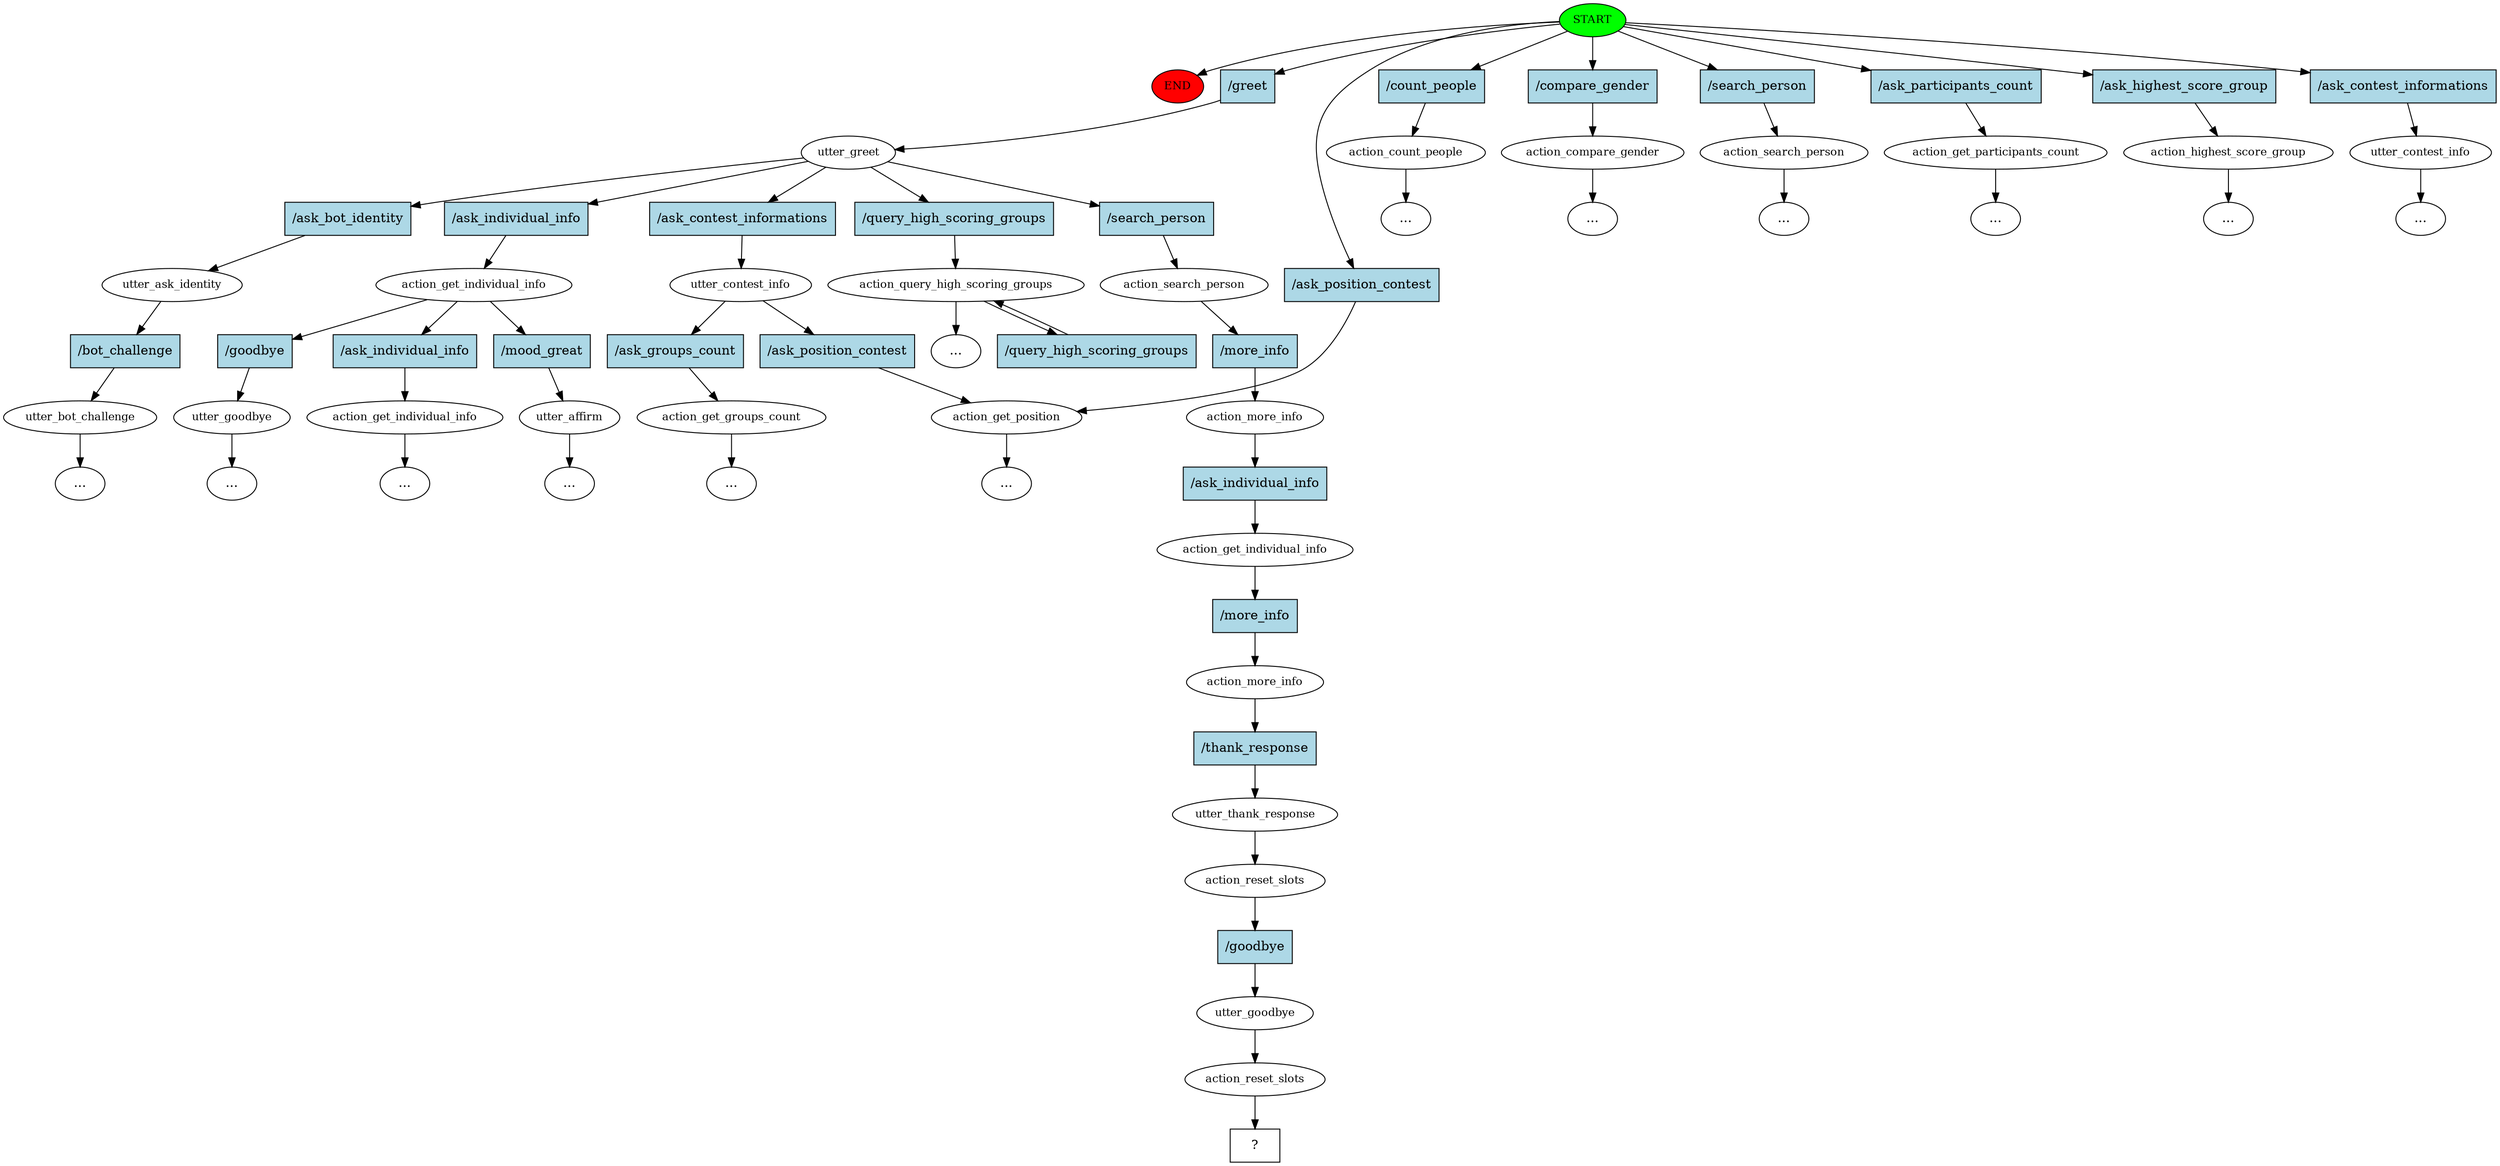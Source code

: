 digraph  {
0 [class="start active", fillcolor=green, fontsize=12, label=START, style=filled];
"-1" [class=end, fillcolor=red, fontsize=12, label=END, style=filled];
1 [class=active, fontsize=12, label=utter_greet];
2 [class="", fontsize=12, label=utter_ask_identity];
3 [class="", fontsize=12, label=utter_bot_challenge];
"-3" [class=ellipsis, label="..."];
4 [class="", fontsize=12, label=action_count_people];
"-5" [class=ellipsis, label="..."];
6 [class="", fontsize=12, label=action_compare_gender];
"-6" [class=ellipsis, label="..."];
7 [class="", fontsize=12, label=action_search_person];
"-7" [class=ellipsis, label="..."];
9 [class="", fontsize=12, label=action_get_individual_info];
10 [class="", fontsize=12, label=utter_affirm];
"-8" [class=ellipsis, label="..."];
12 [class="", fontsize=12, label=utter_contest_info];
13 [class="", fontsize=12, label=action_get_groups_count];
"-9" [class=ellipsis, label="..."];
14 [class="", fontsize=12, label=action_get_participants_count];
"-10" [class=ellipsis, label="..."];
15 [class="", fontsize=12, label=action_highest_score_group];
"-11" [class=ellipsis, label="..."];
16 [class="", fontsize=12, label=utter_contest_info];
"-12" [class=ellipsis, label="..."];
17 [class="", fontsize=12, label=action_get_position];
20 [class="", fontsize=12, label=action_get_individual_info];
"-14" [class=ellipsis, label="..."];
"-15" [class=ellipsis, label="..."];
26 [class="", fontsize=12, label=utter_goodbye];
"-16" [class=ellipsis, label="..."];
28 [class="", fontsize=12, label=action_query_high_scoring_groups];
"-17" [class=ellipsis, label="..."];
31 [class=active, fontsize=12, label=action_search_person];
32 [class=active, fontsize=12, label=action_more_info];
33 [class=active, fontsize=12, label=action_get_individual_info];
34 [class=active, fontsize=12, label=action_more_info];
35 [class=active, fontsize=12, label=utter_thank_response];
36 [class=active, fontsize=12, label=action_reset_slots];
37 [class=active, fontsize=12, label=utter_goodbye];
38 [class=active, fontsize=12, label=action_reset_slots];
39 [class="intent dashed active", label="  ?  ", shape=rect];
40 [class="intent active", fillcolor=lightblue, label="/greet", shape=rect, style=filled];
41 [class=intent, fillcolor=lightblue, label="/count_people", shape=rect, style=filled];
42 [class=intent, fillcolor=lightblue, label="/compare_gender", shape=rect, style=filled];
43 [class=intent, fillcolor=lightblue, label="/search_person", shape=rect, style=filled];
44 [class=intent, fillcolor=lightblue, label="/ask_participants_count", shape=rect, style=filled];
45 [class=intent, fillcolor=lightblue, label="/ask_highest_score_group", shape=rect, style=filled];
46 [class=intent, fillcolor=lightblue, label="/ask_contest_informations", shape=rect, style=filled];
47 [class=intent, fillcolor=lightblue, label="/ask_position_contest", shape=rect, style=filled];
48 [class=intent, fillcolor=lightblue, label="/ask_bot_identity", shape=rect, style=filled];
49 [class=intent, fillcolor=lightblue, label="/ask_individual_info", shape=rect, style=filled];
50 [class=intent, fillcolor=lightblue, label="/ask_contest_informations", shape=rect, style=filled];
51 [class=intent, fillcolor=lightblue, label="/query_high_scoring_groups", shape=rect, style=filled];
52 [class="intent active", fillcolor=lightblue, label="/search_person", shape=rect, style=filled];
53 [class=intent, fillcolor=lightblue, label="/bot_challenge", shape=rect, style=filled];
54 [class=intent, fillcolor=lightblue, label="/mood_great", shape=rect, style=filled];
55 [class=intent, fillcolor=lightblue, label="/ask_individual_info", shape=rect, style=filled];
56 [class=intent, fillcolor=lightblue, label="/goodbye", shape=rect, style=filled];
57 [class=intent, fillcolor=lightblue, label="/ask_groups_count", shape=rect, style=filled];
58 [class=intent, fillcolor=lightblue, label="/ask_position_contest", shape=rect, style=filled];
59 [class=intent, fillcolor=lightblue, label="/query_high_scoring_groups", shape=rect, style=filled];
60 [class="intent active", fillcolor=lightblue, label="/more_info", shape=rect, style=filled];
61 [class="intent active", fillcolor=lightblue, label="/ask_individual_info", shape=rect, style=filled];
62 [class="intent active", fillcolor=lightblue, label="/more_info", shape=rect, style=filled];
63 [class="intent active", fillcolor=lightblue, label="/thank_response", shape=rect, style=filled];
64 [class="intent active", fillcolor=lightblue, label="/goodbye", shape=rect, style=filled];
0 -> "-1"  [class="", key=NONE, label=""];
0 -> 40  [class=active, key=0];
0 -> 41  [class="", key=0];
0 -> 42  [class="", key=0];
0 -> 43  [class="", key=0];
0 -> 44  [class="", key=0];
0 -> 45  [class="", key=0];
0 -> 46  [class="", key=0];
0 -> 47  [class="", key=0];
1 -> 48  [class="", key=0];
1 -> 49  [class="", key=0];
1 -> 50  [class="", key=0];
1 -> 51  [class="", key=0];
1 -> 52  [class=active, key=0];
2 -> 53  [class="", key=0];
3 -> "-3"  [class="", key=NONE, label=""];
4 -> "-5"  [class="", key=NONE, label=""];
6 -> "-6"  [class="", key=NONE, label=""];
7 -> "-7"  [class="", key=NONE, label=""];
9 -> 54  [class="", key=0];
9 -> 55  [class="", key=0];
9 -> 56  [class="", key=0];
10 -> "-8"  [class="", key=NONE, label=""];
12 -> 57  [class="", key=0];
12 -> 58  [class="", key=0];
13 -> "-9"  [class="", key=NONE, label=""];
14 -> "-10"  [class="", key=NONE, label=""];
15 -> "-11"  [class="", key=NONE, label=""];
16 -> "-12"  [class="", key=NONE, label=""];
17 -> "-15"  [class="", key=NONE, label=""];
20 -> "-14"  [class="", key=NONE, label=""];
26 -> "-16"  [class="", key=NONE, label=""];
28 -> "-17"  [class="", key=NONE, label=""];
28 -> 59  [class="", key=0];
31 -> 60  [class=active, key=0];
32 -> 61  [class=active, key=0];
33 -> 62  [class=active, key=0];
34 -> 63  [class=active, key=0];
35 -> 36  [class=active, key=NONE, label=""];
36 -> 64  [class=active, key=0];
37 -> 38  [class=active, key=NONE, label=""];
38 -> 39  [class=active, key=NONE, label=""];
40 -> 1  [class=active, key=0];
41 -> 4  [class="", key=0];
42 -> 6  [class="", key=0];
43 -> 7  [class="", key=0];
44 -> 14  [class="", key=0];
45 -> 15  [class="", key=0];
46 -> 16  [class="", key=0];
47 -> 17  [class="", key=0];
48 -> 2  [class="", key=0];
49 -> 9  [class="", key=0];
50 -> 12  [class="", key=0];
51 -> 28  [class="", key=0];
52 -> 31  [class=active, key=0];
53 -> 3  [class="", key=0];
54 -> 10  [class="", key=0];
55 -> 20  [class="", key=0];
56 -> 26  [class="", key=0];
57 -> 13  [class="", key=0];
58 -> 17  [class="", key=0];
59 -> 28  [class="", key=0];
60 -> 32  [class=active, key=0];
61 -> 33  [class=active, key=0];
62 -> 34  [class=active, key=0];
63 -> 35  [class=active, key=0];
64 -> 37  [class=active, key=0];
}

